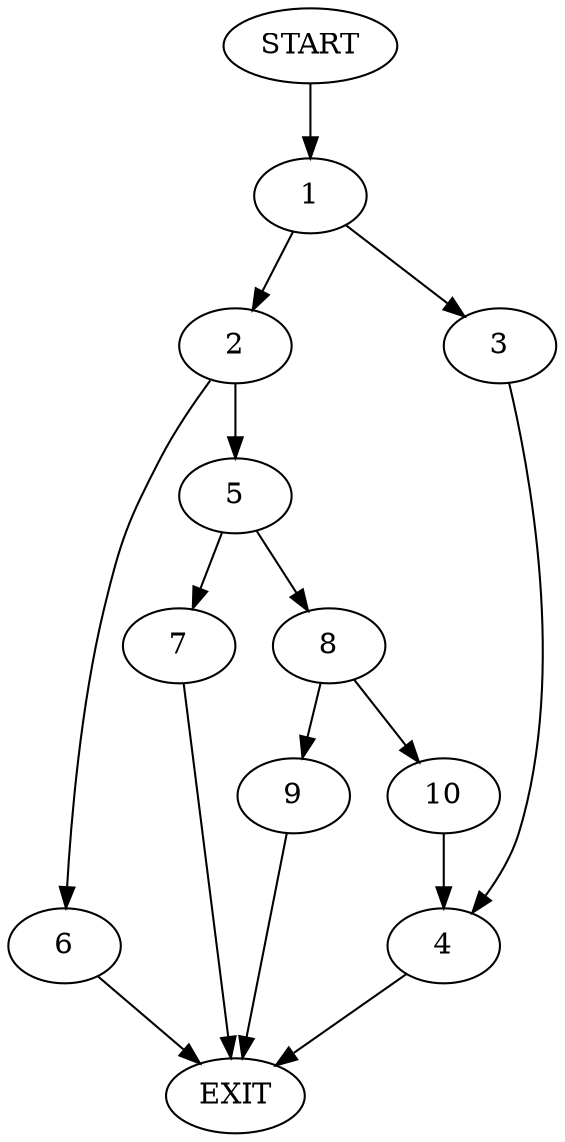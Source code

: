 digraph {
0 [label="START"]
11 [label="EXIT"]
0 -> 1
1 -> 2
1 -> 3
3 -> 4
2 -> 5
2 -> 6
4 -> 11
6 -> 11
5 -> 7
5 -> 8
7 -> 11
8 -> 9
8 -> 10
9 -> 11
10 -> 4
}

